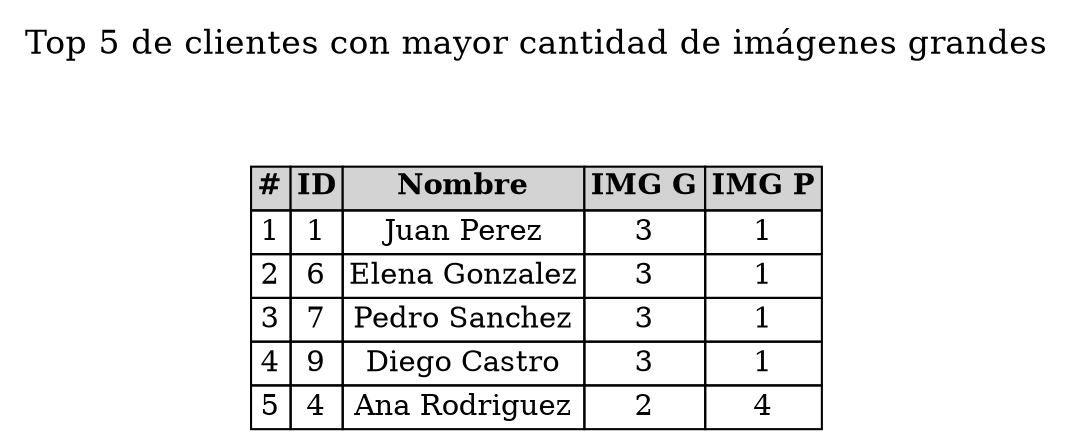 digraph G {
node [shape=plaintext];
title [label="Top 5 de clientes con mayor cantidad de imágenes grandes" shape=none fontsize=16];
table [label=<
<table border="0" cellborder="1" cellspacing="0">
<tr><td bgcolor="lightgray"><b>#</b></td><td bgcolor="lightgray"><b>ID</b></td><td bgcolor="lightgray"><b>Nombre</b></td><td bgcolor="lightgray"><b>IMG G</b></td><td bgcolor="lightgray"><b>IMG P</b></td></tr>
<tr><td>1</td><td>1</td><td>Juan Perez</td><td>3</td><td>1</td></tr>
<tr><td>2</td><td>6</td><td>Elena Gonzalez</td><td>3</td><td>1</td></tr>
<tr><td>3</td><td>7</td><td>Pedro Sanchez</td><td>3</td><td>1</td></tr>
<tr><td>4</td><td>9</td><td>Diego Castro</td><td>3</td><td>1</td></tr>
<tr><td>5</td><td>4</td><td>Ana Rodriguez</td><td>2</td><td>4</td></tr>
</table>
>];
title -> table [style=invis];
}
